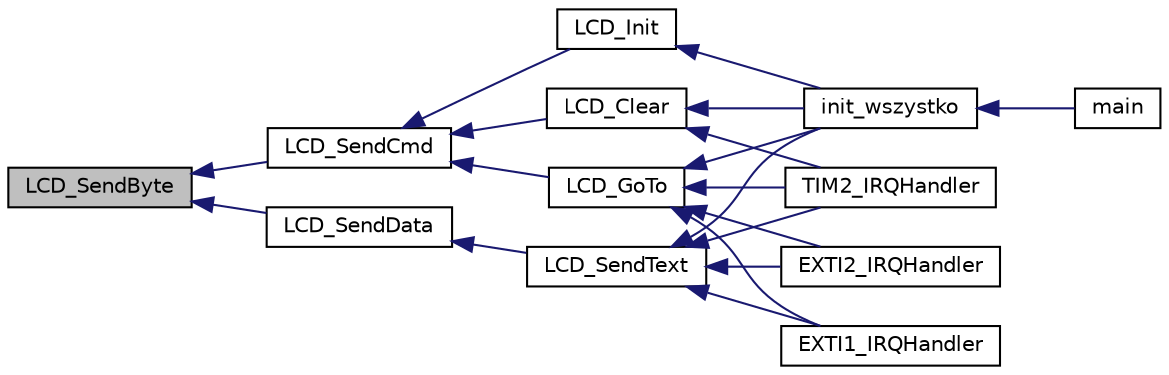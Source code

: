 digraph "LCD_SendByte"
{
  edge [fontname="Helvetica",fontsize="10",labelfontname="Helvetica",labelfontsize="10"];
  node [fontname="Helvetica",fontsize="10",shape=record];
  rankdir="LR";
  Node79 [label="LCD_SendByte",height=0.2,width=0.4,color="black", fillcolor="grey75", style="filled", fontcolor="black"];
  Node79 -> Node80 [dir="back",color="midnightblue",fontsize="10",style="solid",fontname="Helvetica"];
  Node80 [label="LCD_SendCmd",height=0.2,width=0.4,color="black", fillcolor="white", style="filled",URL="$lcd4bit_8h.html#a6fe412af8613c79d0e88b03b012265dc"];
  Node80 -> Node81 [dir="back",color="midnightblue",fontsize="10",style="solid",fontname="Helvetica"];
  Node81 [label="LCD_Clear",height=0.2,width=0.4,color="black", fillcolor="white", style="filled",URL="$lcd4bit_8h.html#ae60d0b62d7eb3fa31266c095d7b3c245"];
  Node81 -> Node82 [dir="back",color="midnightblue",fontsize="10",style="solid",fontname="Helvetica"];
  Node82 [label="init_wszystko",height=0.2,width=0.4,color="black", fillcolor="white", style="filled",URL="$_init__all_8h.html#acdbbebf8dc17d0b9825a2608b3108183",tooltip="funkcja inicjalizujaca peryferia "];
  Node82 -> Node83 [dir="back",color="midnightblue",fontsize="10",style="solid",fontname="Helvetica"];
  Node83 [label="main",height=0.2,width=0.4,color="black", fillcolor="white", style="filled",URL="$main_8c.html#acdef7a1fd863a6d3770c1268cb06add3"];
  Node81 -> Node84 [dir="back",color="midnightblue",fontsize="10",style="solid",fontname="Helvetica"];
  Node84 [label="TIM2_IRQHandler",height=0.2,width=0.4,color="black", fillcolor="white", style="filled",URL="$group___i_o___toggle.html#ga38ad4725462bdc5e86c4ead4f04b9fc2"];
  Node80 -> Node85 [dir="back",color="midnightblue",fontsize="10",style="solid",fontname="Helvetica"];
  Node85 [label="LCD_GoTo",height=0.2,width=0.4,color="black", fillcolor="white", style="filled",URL="$lcd4bit_8h.html#ae5e5bb0b14eca521d8b5f735ec5fa00c"];
  Node85 -> Node82 [dir="back",color="midnightblue",fontsize="10",style="solid",fontname="Helvetica"];
  Node85 -> Node84 [dir="back",color="midnightblue",fontsize="10",style="solid",fontname="Helvetica"];
  Node85 -> Node86 [dir="back",color="midnightblue",fontsize="10",style="solid",fontname="Helvetica"];
  Node86 [label="EXTI1_IRQHandler",height=0.2,width=0.4,color="black", fillcolor="white", style="filled",URL="$group___i_o___toggle.html#ga7e9055d1f4a14ef6eb3990a77efc8983"];
  Node85 -> Node87 [dir="back",color="midnightblue",fontsize="10",style="solid",fontname="Helvetica"];
  Node87 [label="EXTI2_IRQHandler",height=0.2,width=0.4,color="black", fillcolor="white", style="filled",URL="$group___i_o___toggle.html#ga8f18ae41a8775fbfc871c2d9c8605e4b"];
  Node80 -> Node88 [dir="back",color="midnightblue",fontsize="10",style="solid",fontname="Helvetica"];
  Node88 [label="LCD_Init",height=0.2,width=0.4,color="black", fillcolor="white", style="filled",URL="$lcd4bit_8h.html#aa53c9d40f3aa552a9974cd55ac510cb3"];
  Node88 -> Node82 [dir="back",color="midnightblue",fontsize="10",style="solid",fontname="Helvetica"];
  Node79 -> Node89 [dir="back",color="midnightblue",fontsize="10",style="solid",fontname="Helvetica"];
  Node89 [label="LCD_SendData",height=0.2,width=0.4,color="black", fillcolor="white", style="filled",URL="$lcd4bit_8h.html#aa09da605411449b125a3734940ca8f41"];
  Node89 -> Node90 [dir="back",color="midnightblue",fontsize="10",style="solid",fontname="Helvetica"];
  Node90 [label="LCD_SendText",height=0.2,width=0.4,color="black", fillcolor="white", style="filled",URL="$lcd4bit_8h.html#ad0c262e2f73ff4d8d2fd198f76e102a8"];
  Node90 -> Node82 [dir="back",color="midnightblue",fontsize="10",style="solid",fontname="Helvetica"];
  Node90 -> Node84 [dir="back",color="midnightblue",fontsize="10",style="solid",fontname="Helvetica"];
  Node90 -> Node86 [dir="back",color="midnightblue",fontsize="10",style="solid",fontname="Helvetica"];
  Node90 -> Node87 [dir="back",color="midnightblue",fontsize="10",style="solid",fontname="Helvetica"];
}
